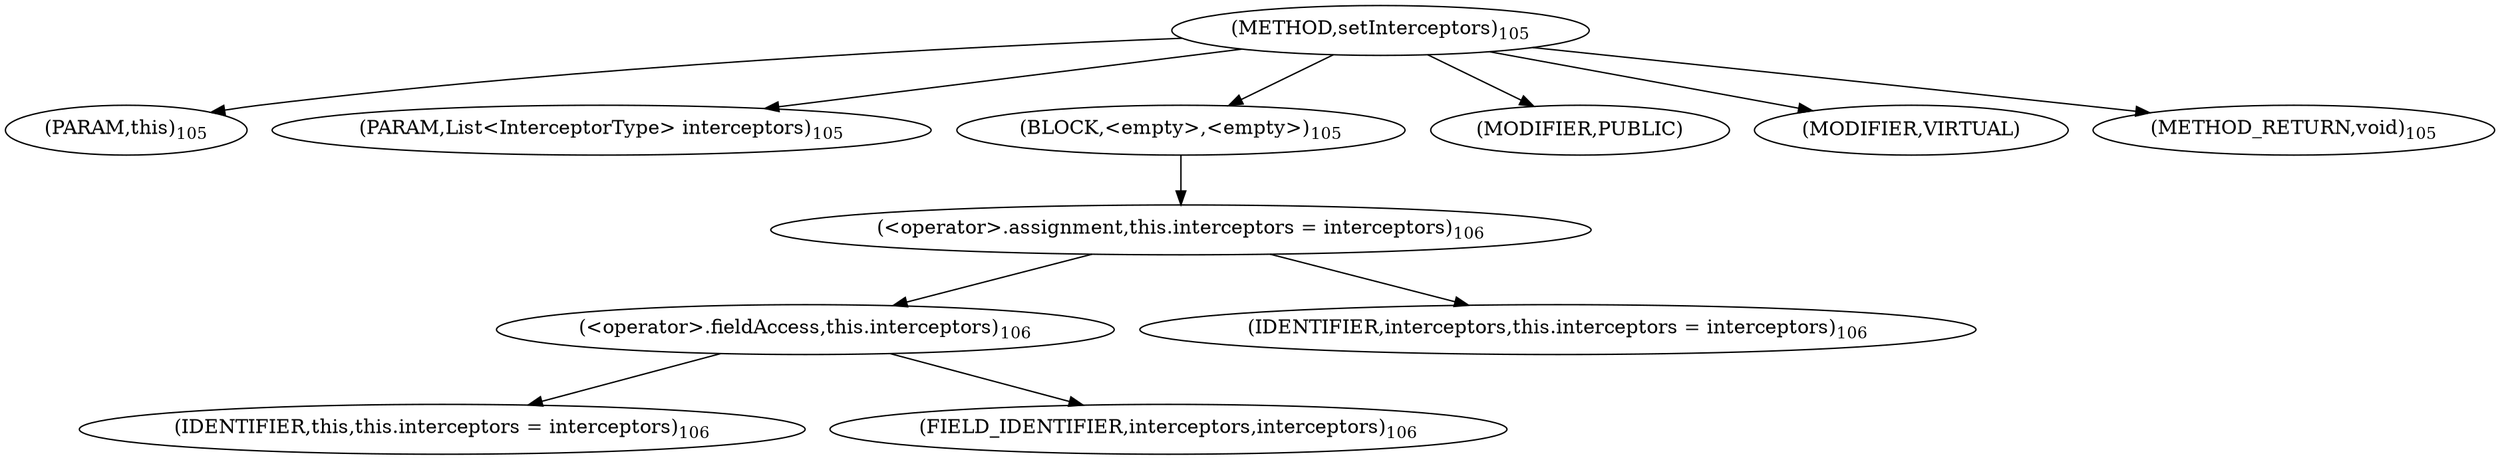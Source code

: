 digraph "setInterceptors" {  
"237" [label = <(METHOD,setInterceptors)<SUB>105</SUB>> ]
"22" [label = <(PARAM,this)<SUB>105</SUB>> ]
"238" [label = <(PARAM,List&lt;InterceptorType&gt; interceptors)<SUB>105</SUB>> ]
"239" [label = <(BLOCK,&lt;empty&gt;,&lt;empty&gt;)<SUB>105</SUB>> ]
"240" [label = <(&lt;operator&gt;.assignment,this.interceptors = interceptors)<SUB>106</SUB>> ]
"241" [label = <(&lt;operator&gt;.fieldAccess,this.interceptors)<SUB>106</SUB>> ]
"21" [label = <(IDENTIFIER,this,this.interceptors = interceptors)<SUB>106</SUB>> ]
"242" [label = <(FIELD_IDENTIFIER,interceptors,interceptors)<SUB>106</SUB>> ]
"243" [label = <(IDENTIFIER,interceptors,this.interceptors = interceptors)<SUB>106</SUB>> ]
"244" [label = <(MODIFIER,PUBLIC)> ]
"245" [label = <(MODIFIER,VIRTUAL)> ]
"246" [label = <(METHOD_RETURN,void)<SUB>105</SUB>> ]
  "237" -> "22" 
  "237" -> "238" 
  "237" -> "239" 
  "237" -> "244" 
  "237" -> "245" 
  "237" -> "246" 
  "239" -> "240" 
  "240" -> "241" 
  "240" -> "243" 
  "241" -> "21" 
  "241" -> "242" 
}
